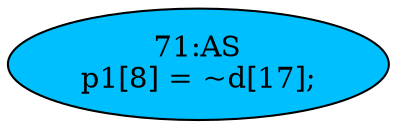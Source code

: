 strict digraph "" {
	node [label="\N"];
	"71:AS"	 [ast="<pyverilog.vparser.ast.Assign object at 0x7fee016cc910>",
		def_var="['p1']",
		fillcolor=deepskyblue,
		label="71:AS
p1[8] = ~d[17];",
		statements="[]",
		style=filled,
		typ=Assign,
		use_var="['d']"];
}
